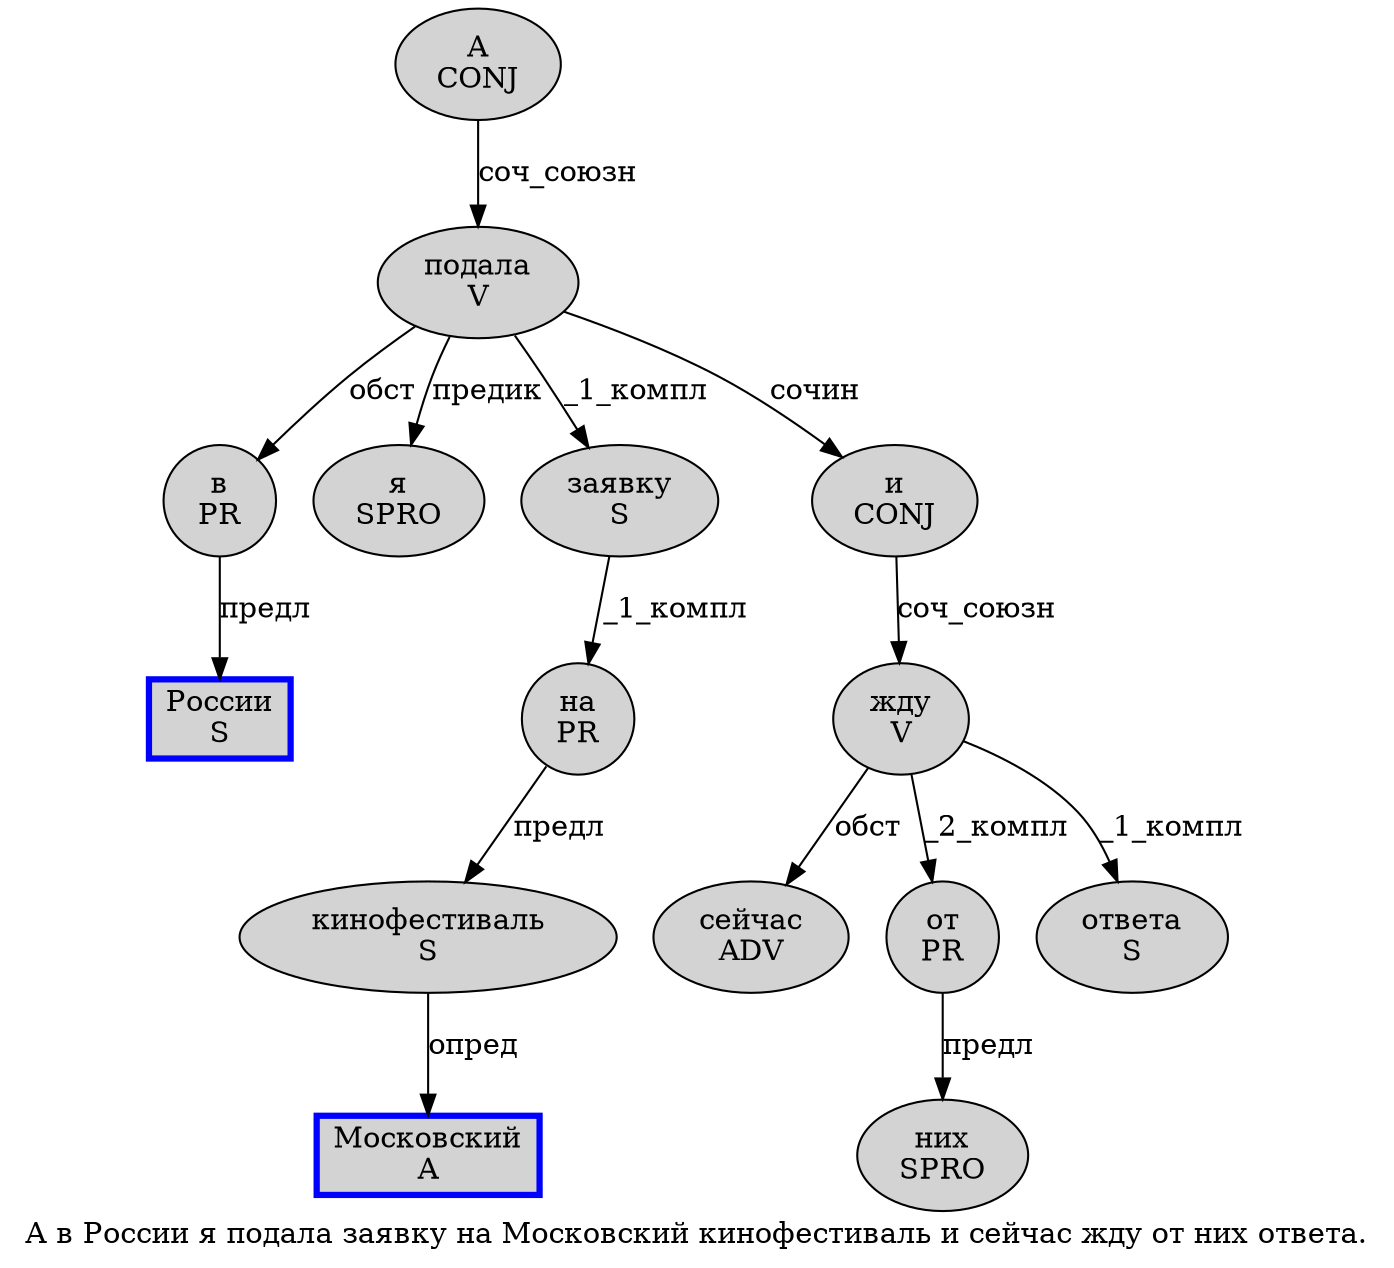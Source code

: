 digraph SENTENCE_17 {
	graph [label="А в России я подала заявку на Московский кинофестиваль и сейчас жду от них ответа."]
	node [style=filled]
		0 [label="А
CONJ" color="" fillcolor=lightgray penwidth=1 shape=ellipse]
		1 [label="в
PR" color="" fillcolor=lightgray penwidth=1 shape=ellipse]
		2 [label="России
S" color=blue fillcolor=lightgray penwidth=3 shape=box]
		3 [label="я
SPRO" color="" fillcolor=lightgray penwidth=1 shape=ellipse]
		4 [label="подала
V" color="" fillcolor=lightgray penwidth=1 shape=ellipse]
		5 [label="заявку
S" color="" fillcolor=lightgray penwidth=1 shape=ellipse]
		6 [label="на
PR" color="" fillcolor=lightgray penwidth=1 shape=ellipse]
		7 [label="Московский
A" color=blue fillcolor=lightgray penwidth=3 shape=box]
		8 [label="кинофестиваль
S" color="" fillcolor=lightgray penwidth=1 shape=ellipse]
		9 [label="и
CONJ" color="" fillcolor=lightgray penwidth=1 shape=ellipse]
		10 [label="сейчас
ADV" color="" fillcolor=lightgray penwidth=1 shape=ellipse]
		11 [label="жду
V" color="" fillcolor=lightgray penwidth=1 shape=ellipse]
		12 [label="от
PR" color="" fillcolor=lightgray penwidth=1 shape=ellipse]
		13 [label="них
SPRO" color="" fillcolor=lightgray penwidth=1 shape=ellipse]
		14 [label="ответа
S" color="" fillcolor=lightgray penwidth=1 shape=ellipse]
			12 -> 13 [label="предл"]
			1 -> 2 [label="предл"]
			8 -> 7 [label="опред"]
			4 -> 1 [label="обст"]
			4 -> 3 [label="предик"]
			4 -> 5 [label="_1_компл"]
			4 -> 9 [label="сочин"]
			5 -> 6 [label="_1_компл"]
			0 -> 4 [label="соч_союзн"]
			6 -> 8 [label="предл"]
			11 -> 10 [label="обст"]
			11 -> 12 [label="_2_компл"]
			11 -> 14 [label="_1_компл"]
			9 -> 11 [label="соч_союзн"]
}